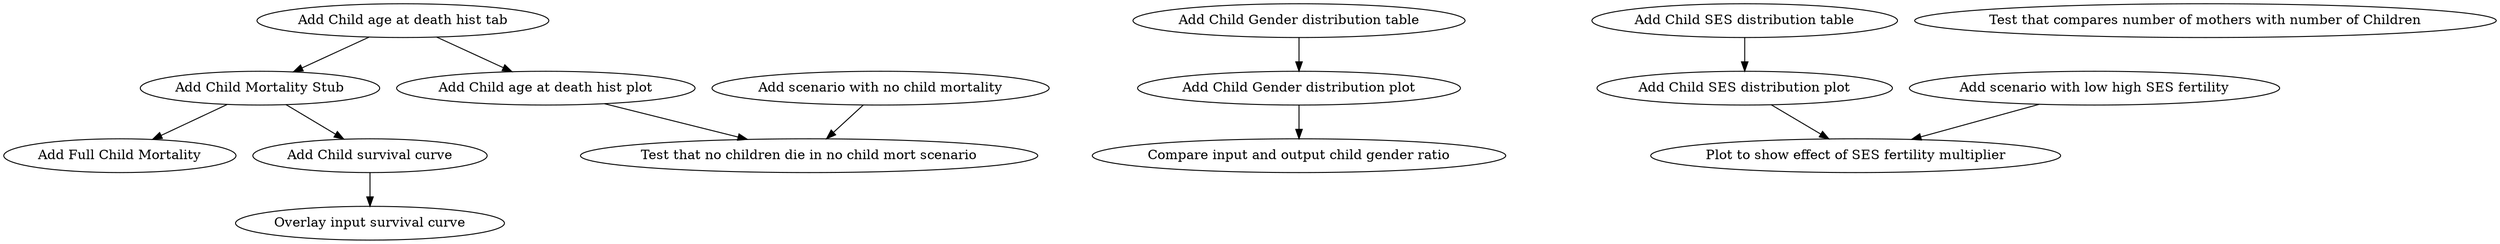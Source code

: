 digraph {
  "Add Child Mortality Stub" -> "Add Full Child Mortality";
  "Add Child age at death hist tab" -> "Add Child Mortality Stub";
  "Add Child Gender distribution table" -> "Add Child Gender distribution plot";
  "Add Child Gender distribution plot" -> "Compare input and output child gender ratio";
  "Add Child SES distribution table" -> "Add Child SES distribution plot";
  "Add Child age at death hist tab" -> "Add Child age at death hist plot";
  "Add Child Mortality Stub" -> "Add Child survival curve";
  "Add Child survival curve" -> "Overlay input survival curve";
  "Add scenario with low high SES fertility" -> "Plot to show effect of SES fertility multiplier";
  "Add Child SES distribution plot" -> "Plot to show effect of SES fertility multiplier";
  "Add scenario with no child mortality" -> "Test that no children die in no child mort scenario"
  "Add Child age at death hist plot" -> "Test that no children die in no child mort scenario";
  "Test that compares number of mothers with number of Children";
}

/*
Add Child Gender distribution plot
Add Child Gender distribution table
Add Child Mortality Stub
Add Child SES distribution plot
Add Child SES distribution table
Add Child age at death hist plot
Add Child age at death hist tab
Add Child survival curve
Add Full Child Mortality
Add scenario with low high SES fertility
Add scenario with no child mortality
Compare input and output child gender ratio
Overlay input survival curve
Plot to show effect of SES fertility multiplier
Test that compares number of mothers with number of Children
Test that no children die in no child mort scenario
*/
